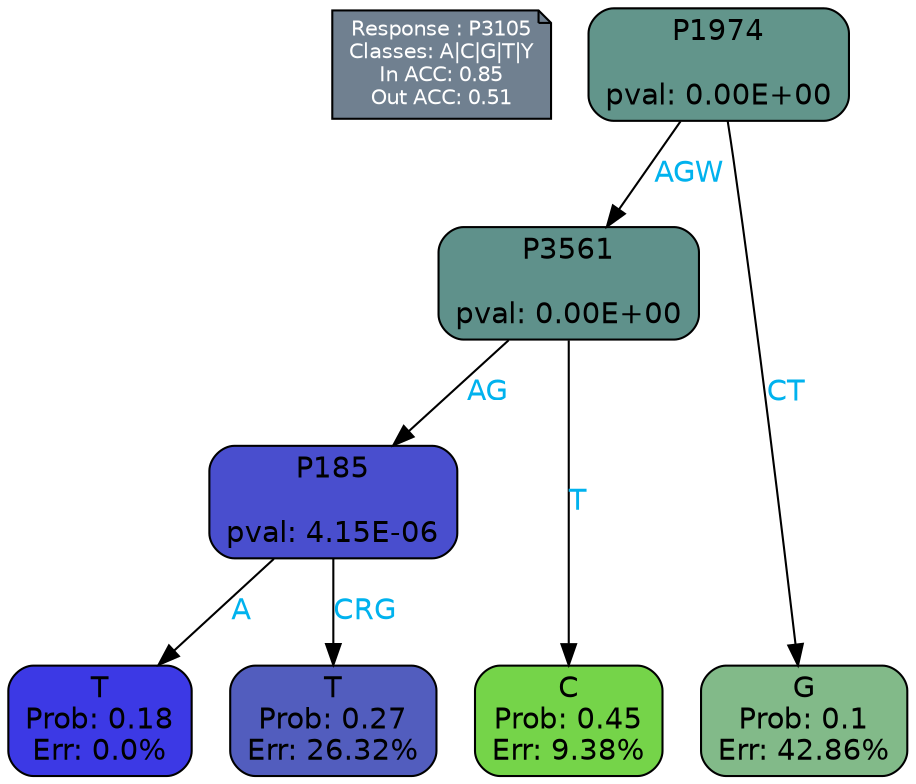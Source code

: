 digraph Tree {
node [shape=box, style="filled, rounded", color="black", fontname=helvetica] ;
graph [ranksep=equally, splines=polylines, bgcolor=transparent, dpi=600] ;
edge [fontname=helvetica] ;
LEGEND [label="Response : P3105
Classes: A|C|G|T|Y
In ACC: 0.85
Out ACC: 0.51
",shape=note,align=left,style=filled,fillcolor="slategray",fontcolor="white",fontsize=10];1 [label="P1974

pval: 0.00E+00", fillcolor="#62958b"] ;
2 [label="P3561

pval: 0.00E+00", fillcolor="#5f918b"] ;
3 [label="P185

pval: 4.15E-06", fillcolor="#494ece"] ;
4 [label="T
Prob: 0.18
Err: 0.0%", fillcolor="#3c39e5"] ;
5 [label="T
Prob: 0.27
Err: 26.32%", fillcolor="#525dbe"] ;
6 [label="C
Prob: 0.45
Err: 9.38%", fillcolor="#75d449"] ;
7 [label="G
Prob: 0.1
Err: 42.86%", fillcolor="#82ba89"] ;
1 -> 2 [label="AGW",fontcolor=deepskyblue2] ;
1 -> 7 [label="CT",fontcolor=deepskyblue2] ;
2 -> 3 [label="AG",fontcolor=deepskyblue2] ;
2 -> 6 [label="T",fontcolor=deepskyblue2] ;
3 -> 4 [label="A",fontcolor=deepskyblue2] ;
3 -> 5 [label="CRG",fontcolor=deepskyblue2] ;
{rank = same; 4;5;6;7;}{rank = same; LEGEND;1;}}